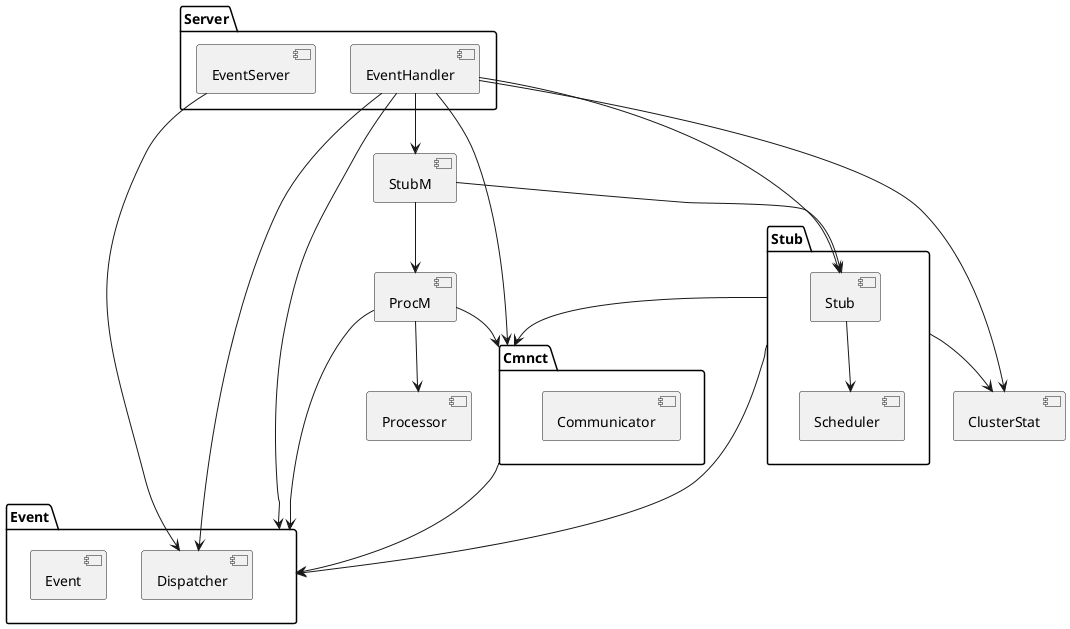 @startuml arch

package Server {
    [EventServer] as svr
    [EventHandler] as hdlr
}
package Cmnct {
    [Communicator] as cmnct
}
package Event {
    [Dispatcher] as dispr
    [Event] as evt
}
[StubM] as stubm
[ProcM] as procm
package Stub {
    [Scheduler] as sched
    [Stub] as stub
}
[Processor] as proc
[ClusterStat] as clsstat


hdlr --> stubm
hdlr --> stub
hdlr --> clsstat
hdlr --> Event
hdlr --> dispr
hdlr --> Cmnct

svr --> dispr

stubm --> stub
stubm --> procm

stub --> sched

procm --> proc
procm --> Event
procm --> Cmnct

Stub --> clsstat
Stub --> Event
Stub --> Cmnct

Cmnct --> Event

@enduml



